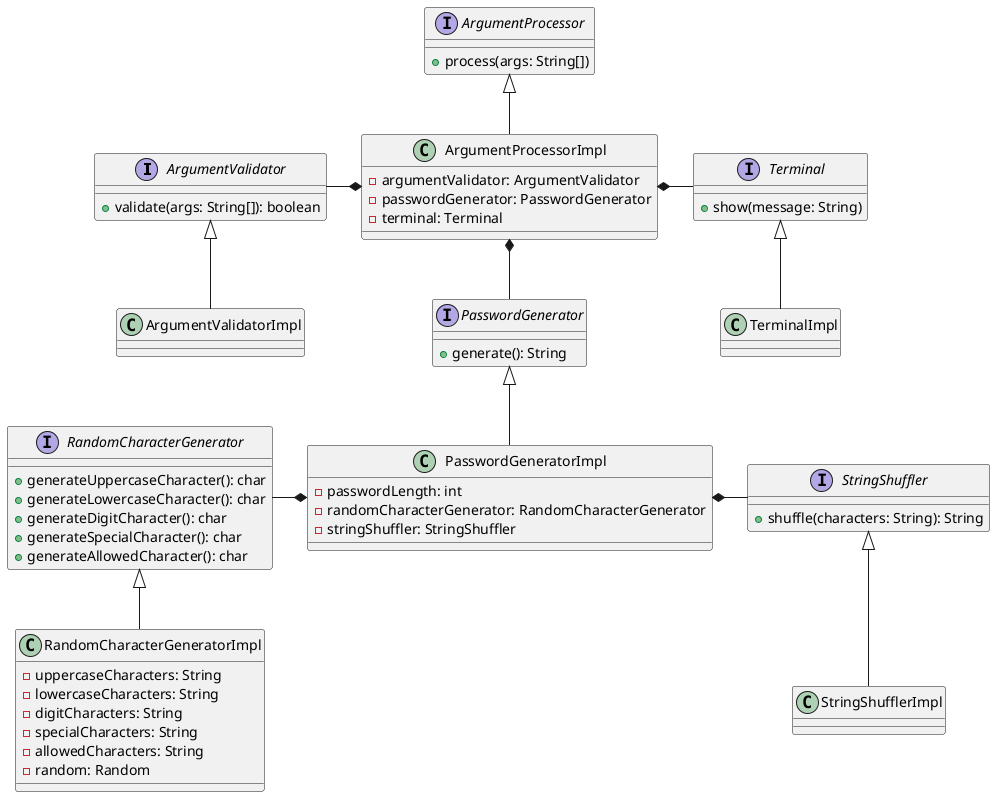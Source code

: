 @startuml Class
interface ArgumentValidator {
    + validate(args: String[]): boolean
}

class ArgumentValidatorImpl {
}

interface ArgumentProcessor {
    + process(args: String[])
}

class ArgumentProcessorImpl {
    - argumentValidator: ArgumentValidator
    - passwordGenerator: PasswordGenerator
    - terminal: Terminal
}

interface Terminal {
    + show(message: String)
}

class TerminalImpl {
}

interface PasswordGenerator {
    + generate(): String
}

class PasswordGeneratorImpl {
    - passwordLength: int
    - randomCharacterGenerator: RandomCharacterGenerator
    - stringShuffler: StringShuffler
}

interface RandomCharacterGenerator {
    + generateUppercaseCharacter(): char
    + generateLowercaseCharacter(): char
    + generateDigitCharacter(): char
    + generateSpecialCharacter(): char
    + generateAllowedCharacter(): char
}

class RandomCharacterGeneratorImpl {
    - uppercaseCharacters: String
    - lowercaseCharacters: String
    - digitCharacters: String
    - specialCharacters: String
    - allowedCharacters: String
    - random: Random
}

interface StringShuffler {
    + shuffle(characters: String): String
}

class StringShufflerImpl {
}

ArgumentValidator <|-- ArgumentValidatorImpl
ArgumentProcessor <|-- ArgumentProcessorImpl
Terminal <|-- TerminalImpl
PasswordGenerator <|-- PasswordGeneratorImpl
RandomCharacterGenerator <|-- RandomCharacterGeneratorImpl
StringShuffler <|-- StringShufflerImpl

ArgumentProcessorImpl *--l ArgumentValidator
ArgumentProcessorImpl *--d PasswordGenerator
ArgumentProcessorImpl *--r Terminal

PasswordGeneratorImpl *--l RandomCharacterGenerator
PasswordGeneratorImpl *--r StringShuffler
@enduml